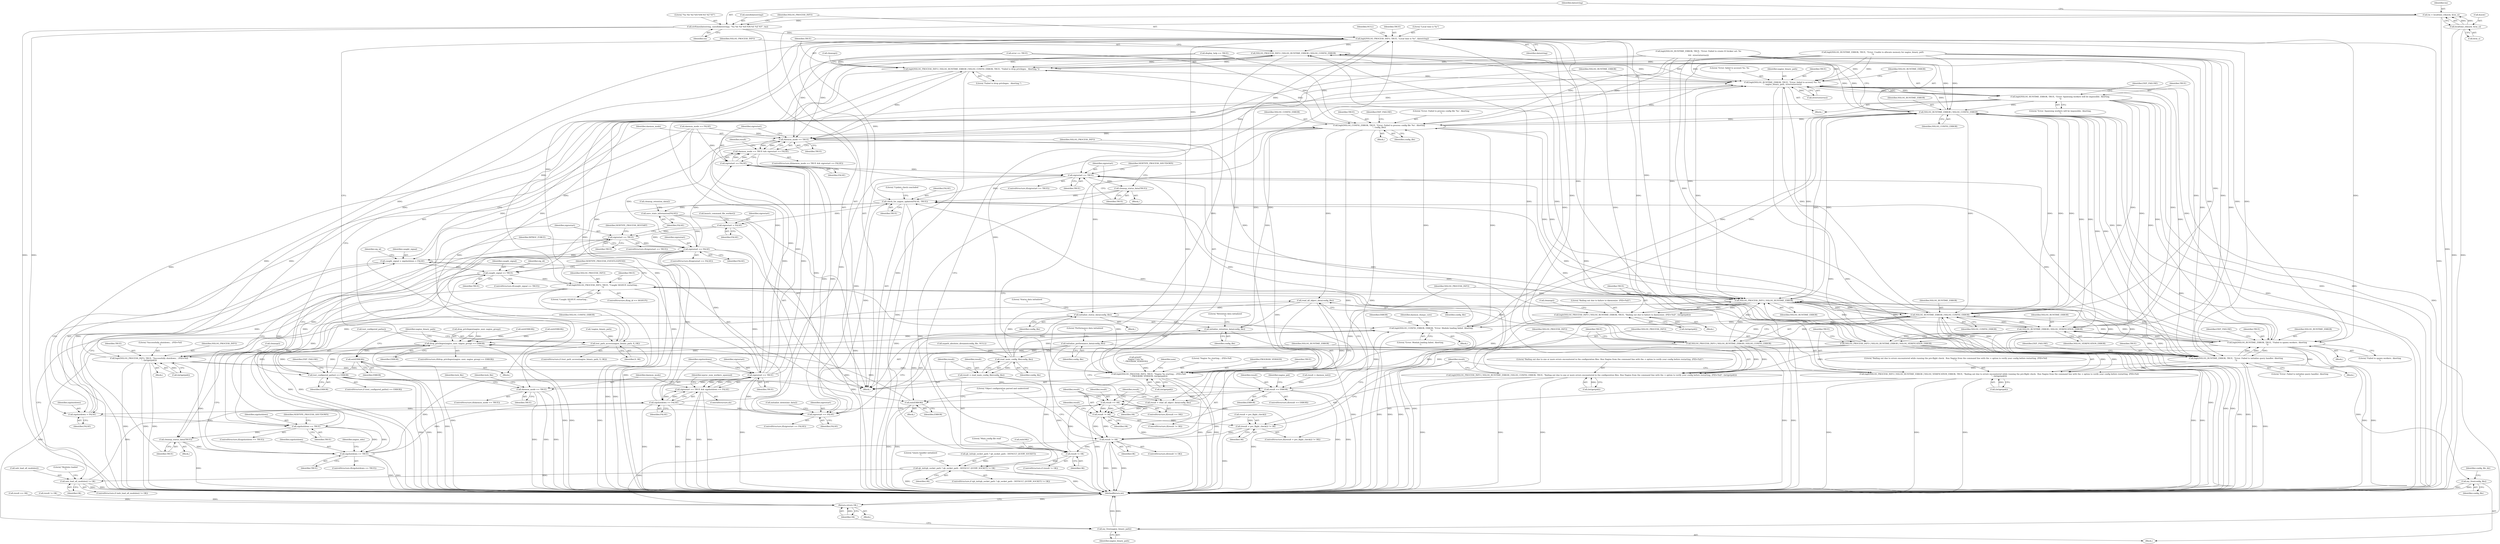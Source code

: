 digraph "0_nagioscore_1b197346d490df2e2d3b1dcce5ac6134ad0c8752@pointer" {
"1000881" [label="(Call,strftime(datestring, sizeof(datestring), \"%a %b %d %H:%M:%S %Z %Y\", tm))"];
"1000874" [label="(Call,tm = localtime_r(&now, &tm_s))"];
"1000876" [label="(Call,localtime_r(&now, &tm_s))"];
"1000887" [label="(Call,logit(NSLOG_PROCESS_INFO, TRUE, \"Local time is %s\", datestring))"];
"1000793" [label="(Call,NSLOG_PROCESS_INFO | NSLOG_RUNTIME_ERROR | NSLOG_CONFIG_ERROR)"];
"1000792" [label="(Call,logit(NSLOG_PROCESS_INFO | NSLOG_RUNTIME_ERROR | NSLOG_CONFIG_ERROR, TRUE, \"Failed to drop privileges.  Aborting.\"))"];
"1000808" [label="(Call,logit(NSLOG_RUNTIME_ERROR, TRUE, \"Error: failed to access() %s: %s\n\", nagios_binary_path, strerror(errno)))"];
"1000804" [label="(Call,test_path_access(nagios_binary_path, X_OK))"];
"1001235" [label="(Call,my_free(nagios_binary_path))"];
"1000815" [label="(Call,logit(NSLOG_RUNTIME_ERROR, TRUE, \"Error: Spawning workers will be impossible. Aborting.\n\"))"];
"1000795" [label="(Call,NSLOG_RUNTIME_ERROR | NSLOG_CONFIG_ERROR)"];
"1000755" [label="(Call,logit(NSLOG_CONFIG_ERROR, TRUE, \"Error: Failed to process config file '%s'. Aborting\n\", config_file))"];
"1000830" [label="(Call,daemon_mode == TRUE)"];
"1000829" [label="(Call,daemon_mode == TRUE && sigrestart == FALSE)"];
"1000845" [label="(Call,logit(NSLOG_PROCESS_INFO | NSLOG_RUNTIME_ERROR, TRUE, \"Bailing out due to failure to daemonize. (PID=%d)\", (int)getpid()))"];
"1000862" [label="(Call,logit(NSLOG_PROCESS_INFO, TRUE, \"Nagios %s starting... (PID=%d)\n\", PROGRAM_VERSION, (int)getpid()))"];
"1001224" [label="(Call,daemon_mode == TRUE)"];
"1000961" [label="(Call,logit(NSLOG_CONFIG_ERROR, ERROR, \"Error: Module loading failed. Aborting.\n\"))"];
"1000786" [label="(Call,drop_privileges(nagios_user, nagios_group) == ERROR)"];
"1000801" [label="(Call,exit(ERROR))"];
"1000822" [label="(Call,test_configured_paths() == ERROR)"];
"1000841" [label="(Call,result == ERROR)"];
"1000982" [label="(Call,result == OK)"];
"1000990" [label="(Call,result != OK)"];
"1001007" [label="(Call,(result = pre_flight_check()) != OK)"];
"1001024" [label="(Call,result != OK)"];
"1000751" [label="(Call,result != OK)"];
"1000901" [label="(Call,qh_init(qh_socket_path ? qh_socket_path : DEFAULT_QUERY_SOCKET) != OK)"];
"1000957" [label="(Call,neb_load_all_modules() != OK)"];
"1001237" [label="(Return,return OK;)"];
"1001041" [label="(Call,exit(ERROR))"];
"1000996" [label="(Call,NSLOG_RUNTIME_ERROR | NSLOG_CONFIG_ERROR)"];
"1000846" [label="(Call,NSLOG_PROCESS_INFO | NSLOG_RUNTIME_ERROR)"];
"1000909" [label="(Call,logit(NSLOG_RUNTIME_ERROR, TRUE, \"Error: Failed to initialize query handler. Aborting\n\"))"];
"1000926" [label="(Call,logit(NSLOG_RUNTIME_ERROR, TRUE, \"Failed to spawn workers. Aborting\n\"))"];
"1000993" [label="(Call,logit(NSLOG_PROCESS_INFO | NSLOG_RUNTIME_ERROR | NSLOG_CONFIG_ERROR, TRUE, \"Bailing out due to one or more errors encountered in the configuration files. Run Nagios from the command line with the -v option to verify your config before restarting. (PID=%d)\", (int)getpid()))"];
"1001029" [label="(Call,sigrestart == TRUE)"];
"1001033" [label="(Call,cleanup_status_data(TRUE))"];
"1001089" [label="(Call,check_for_nagios_updates(FALSE, TRUE))"];
"1001105" [label="(Call,sigrestart = FALSE)"];
"1001174" [label="(Call,sigrestart == TRUE)"];
"1001188" [label="(Call,sigrestart == FALSE)"];
"1000730" [label="(Call,caught_signal = sigshutdown = FALSE)"];
"1001146" [label="(Call,caught_signal == TRUE)"];
"1001154" [label="(Call,logit(NSLOG_PROCESS_INFO, TRUE, \"Caught SIGHUP, restarting...\n\"))"];
"1001164" [label="(Call,sigshutdown == TRUE)"];
"1001192" [label="(Call,cleanup_status_data(TRUE))"];
"1001197" [label="(Call,sigshutdown == TRUE)"];
"1001207" [label="(Call,logit(NSLOG_PROCESS_INFO, TRUE, \"Successfully shutdown... (PID=%d)\n\", (int)getpid()))"];
"1001217" [label="(Call,sigrestart == TRUE)"];
"1000833" [label="(Call,sigrestart == FALSE)"];
"1001058" [label="(Call,sigrestart == FALSE)"];
"1001216" [label="(Call,sigrestart == TRUE && sigshutdown == FALSE)"];
"1001220" [label="(Call,sigshutdown == FALSE)"];
"1000732" [label="(Call,sigshutdown = FALSE)"];
"1001182" [label="(Call,save_state_information(FALSE))"];
"1001015" [label="(Call,NSLOG_RUNTIME_ERROR | NSLOG_VERIFICATION_ERROR)"];
"1001013" [label="(Call,NSLOG_PROCESS_INFO | NSLOG_RUNTIME_ERROR | NSLOG_VERIFICATION_ERROR)"];
"1001012" [label="(Call,logit(NSLOG_PROCESS_INFO | NSLOG_RUNTIME_ERROR | NSLOG_VERIFICATION_ERROR, TRUE, \"Bailing out due to errors encountered while running the pre-flight check.  Run Nagios from the command line with the -v option to verify your config before restarting. (PID=%d)\n\", (int)getpid()))"];
"1000994" [label="(Call,NSLOG_PROCESS_INFO | NSLOG_RUNTIME_ERROR | NSLOG_CONFIG_ERROR)"];
"1000987" [label="(Call,read_all_object_data(config_file))"];
"1000985" [label="(Call,result = read_all_object_data(config_file))"];
"1001062" [label="(Call,initialize_status_data(config_file))"];
"1001069" [label="(Call,initialize_retention_data(config_file))"];
"1001079" [label="(Call,initialize_performance_data(config_file))"];
"1000748" [label="(Call,read_main_config_file(config_file))"];
"1000746" [label="(Call,result = read_main_config_file(config_file))"];
"1001231" [label="(Call,my_free(config_file))"];
"1001218" [label="(Identifier,sigrestart)"];
"1000830" [label="(Call,daemon_mode == TRUE)"];
"1000804" [label="(Call,test_path_access(nagios_binary_path, X_OK))"];
"1001057" [label="(ControlStructure,if(sigrestart == FALSE))"];
"1000840" [label="(ControlStructure,if(result == ERROR))"];
"1001193" [label="(Identifier,TRUE)"];
"1001189" [label="(Identifier,sigrestart)"];
"1001017" [label="(Identifier,NSLOG_VERIFICATION_ERROR)"];
"1000755" [label="(Call,logit(NSLOG_CONFIG_ERROR, TRUE, \"Error: Failed to process config file '%s'. Aborting\n\", config_file))"];
"1001061" [label="(Block,)"];
"1001107" [label="(Identifier,FALSE)"];
"1000994" [label="(Call,NSLOG_PROCESS_INFO | NSLOG_RUNTIME_ERROR | NSLOG_CONFIG_ERROR)"];
"1000808" [label="(Call,logit(NSLOG_RUNTIME_ERROR, TRUE, \"Error: failed to access() %s: %s\n\", nagios_binary_path, strerror(errno)))"];
"1000785" [label="(ControlStructure,if(drop_privileges(nagios_user, nagios_group) == ERROR))"];
"1000867" [label="(Call,(int)getpid())"];
"1001080" [label="(Identifier,config_file)"];
"1000733" [label="(Identifier,sigshutdown)"];
"1001105" [label="(Call,sigrestart = FALSE)"];
"1001082" [label="(Literal,\"Performance data initialized\n\")"];
"1000885" [label="(Literal,\"%a %b %d %H:%M:%S %Z %Y\")"];
"1001200" [label="(Block,)"];
"1001065" [label="(Literal,\"Status data initialized\n\")"];
"1000888" [label="(Identifier,NSLOG_PROCESS_INFO)"];
"1001182" [label="(Call,save_state_information(FALSE))"];
"1000835" [label="(Identifier,FALSE)"];
"1001108" [label="(Call,launch_command_file_worker())"];
"1001211" [label="(Call,(int)getpid())"];
"1000798" [label="(Identifier,TRUE)"];
"1001232" [label="(Identifier,config_file)"];
"1001154" [label="(Call,logit(NSLOG_PROCESS_INFO, TRUE, \"Caught SIGHUP, restarting...\n\"))"];
"1001222" [label="(Identifier,FALSE)"];
"1000998" [label="(Identifier,NSLOG_CONFIG_ERROR)"];
"1001001" [label="(Call,(int)getpid())"];
"1000802" [label="(Identifier,ERROR)"];
"1001026" [label="(Identifier,OK)"];
"1001175" [label="(Identifier,sigrestart)"];
"1000715" [label="(Call,logit(NSLOG_RUNTIME_ERROR, TRUE, \"Error: Failed to create IO broker set: %s\n\",\n\t\t\t\t  strerror(errno)))"];
"1000799" [label="(Literal,\"Failed to drop privileges.  Aborting.\")"];
"1000754" [label="(Block,)"];
"1000792" [label="(Call,logit(NSLOG_PROCESS_INFO | NSLOG_RUNTIME_ERROR | NSLOG_CONFIG_ERROR, TRUE, \"Failed to drop privileges.  Aborting.\"))"];
"1000854" [label="(Call,cleanup())"];
"1000832" [label="(Identifier,TRUE)"];
"1001150" [label="(ControlStructure,if(sig_id == SIGHUP))"];
"1000748" [label="(Call,read_main_config_file(config_file))"];
"1000874" [label="(Call,tm = localtime_r(&now, &tm_s))"];
"1001178" [label="(Identifier,NEBTYPE_PROCESS_RESTART)"];
"1001155" [label="(Identifier,NSLOG_PROCESS_INFO)"];
"1001216" [label="(Call,sigrestart == TRUE && sigshutdown == FALSE)"];
"1001060" [label="(Identifier,FALSE)"];
"1001011" [label="(Identifier,OK)"];
"1000997" [label="(Identifier,NSLOG_RUNTIME_ERROR)"];
"1000820" [label="(Identifier,EXIT_FAILURE)"];
"1000797" [label="(Identifier,NSLOG_CONFIG_ERROR)"];
"1000599" [label="(Call,result != OK)"];
"1000761" [label="(Identifier,EXIT_FAILURE)"];
"1001176" [label="(Identifier,TRUE)"];
"1000866" [label="(Identifier,PROGRAM_VERSION)"];
"1000926" [label="(Call,logit(NSLOG_RUNTIME_ERROR, TRUE, \"Failed to spawn workers. Aborting\n\"))"];
"1000907" [label="(Identifier,OK)"];
"1001016" [label="(Identifier,NSLOG_RUNTIME_ERROR)"];
"1000925" [label="(Block,)"];
"1000991" [label="(Identifier,result)"];
"1000962" [label="(Identifier,NSLOG_CONFIG_ERROR)"];
"1001221" [label="(Identifier,sigshutdown)"];
"1001070" [label="(Identifier,config_file)"];
"1001214" [label="(Call,cleanup())"];
"1000891" [label="(Identifier,datestring)"];
"1000793" [label="(Call,NSLOG_PROCESS_INFO | NSLOG_RUNTIME_ERROR | NSLOG_CONFIG_ERROR)"];
"1001192" [label="(Call,cleanup_status_data(TRUE))"];
"1001226" [label="(Identifier,TRUE)"];
"1000858" [label="(Identifier,nagios_pid)"];
"1000910" [label="(Identifier,NSLOG_RUNTIME_ERROR)"];
"1000959" [label="(Identifier,OK)"];
"1001106" [label="(Identifier,sigrestart)"];
"1001036" [label="(Identifier,NEBTYPE_PROCESS_SHUTDOWN)"];
"1000995" [label="(Identifier,NSLOG_PROCESS_INFO)"];
"1000823" [label="(Call,test_configured_paths())"];
"1000889" [label="(Identifier,TRUE)"];
"1001166" [label="(Identifier,TRUE)"];
"1001027" [label="(Block,)"];
"1000984" [label="(Identifier,OK)"];
"1001145" [label="(ControlStructure,if(caught_signal == TRUE))"];
"1001018" [label="(Identifier,TRUE)"];
"1001028" [label="(ControlStructure,if(sigrestart == TRUE))"];
"1001015" [label="(Call,NSLOG_RUNTIME_ERROR | NSLOG_VERIFICATION_ERROR)"];
"1000786" [label="(Call,drop_privileges(nagios_user, nagios_group) == ERROR)"];
"1000983" [label="(Identifier,result)"];
"1000815" [label="(Call,logit(NSLOG_RUNTIME_ERROR, TRUE, \"Error: Spawning workers will be impossible. Aborting.\n\"))"];
"1000806" [label="(Identifier,X_OK)"];
"1000844" [label="(Block,)"];
"1000958" [label="(Call,neb_load_all_modules())"];
"1000736" [label="(Identifier,sig_id)"];
"1000747" [label="(Identifier,result)"];
"1000811" [label="(Literal,\"Error: failed to access() %s: %s\n\")"];
"1001207" [label="(Call,logit(NSLOG_PROCESS_INFO, TRUE, \"Successfully shutdown... (PID=%d)\n\", (int)getpid()))"];
"1000966" [label="(Identifier,daemon_dumps_core)"];
"1001034" [label="(Identifier,TRUE)"];
"1001165" [label="(Identifier,sigshutdown)"];
"1000916" [label="(Literal,\"Query handler initialized\n\")"];
"1001188" [label="(Call,sigrestart == FALSE)"];
"1000982" [label="(Call,result == OK)"];
"1001235" [label="(Call,my_free(nagios_binary_path))"];
"1000703" [label="(Call,logit(NSLOG_RUNTIME_ERROR, TRUE, \"Error: Unable to allocate memory for nagios_binary_path\n\"))"];
"1001190" [label="(Identifier,FALSE)"];
"1000864" [label="(Identifier,TRUE)"];
"1000801" [label="(Call,exit(ERROR))"];
"1001191" [label="(Block,)"];
"1001042" [label="(Identifier,ERROR)"];
"1001147" [label="(Identifier,caught_signal)"];
"1001079" [label="(Call,initialize_performance_data(config_file))"];
"1000834" [label="(Identifier,sigrestart)"];
"1001072" [label="(Literal,\"Retention data initialized\n\")"];
"1001220" [label="(Call,sigshutdown == FALSE)"];
"1001183" [label="(Identifier,FALSE)"];
"1000986" [label="(Identifier,result)"];
"1000989" [label="(ControlStructure,if(result != OK))"];
"1000837" [label="(Call,result = daemon_init())"];
"1000829" [label="(Call,daemon_mode == TRUE && sigrestart == FALSE)"];
"1000987" [label="(Call,read_all_object_data(config_file))"];
"1000908" [label="(Block,)"];
"1001066" [label="(Call,initialize_downtime_data())"];
"1000877" [label="(Call,&now)"];
"1001000" [label="(Literal,\"Bailing out due to one or more errors encountered in the configuration files. Run Nagios from the command line with the -v option to verify your config before restarting. (PID=%d)\")"];
"1000929" [label="(Literal,\"Failed to spawn workers. Aborting\n\")"];
"1000752" [label="(Identifier,result)"];
"1000810" [label="(Identifier,TRUE)"];
"1000850" [label="(Literal,\"Bailing out due to failure to daemonize. (PID=%d)\")"];
"1001014" [label="(Identifier,NSLOG_PROCESS_INFO)"];
"1001009" [label="(Identifier,result)"];
"1000453" [label="(Call,exit(ERROR))"];
"1000750" [label="(ControlStructure,if (result != OK))"];
"1000794" [label="(Identifier,NSLOG_PROCESS_INFO)"];
"1000759" [label="(Identifier,config_file)"];
"1001224" [label="(Call,daemon_mode == TRUE)"];
"1000821" [label="(ControlStructure,if (test_configured_paths() == ERROR))"];
"1001031" [label="(Identifier,TRUE)"];
"1001148" [label="(Identifier,TRUE)"];
"1000890" [label="(Literal,\"Local time is %s\")"];
"1000828" [label="(ControlStructure,if(daemon_mode == TRUE && sigrestart == FALSE))"];
"1001007" [label="(Call,(result = pre_flight_check()) != OK)"];
"1001006" [label="(ControlStructure,if((result = pre_flight_check()) != OK))"];
"1000757" [label="(Identifier,TRUE)"];
"1000653" [label="(Call,result == OK)"];
"1000862" [label="(Call,logit(NSLOG_PROCESS_INFO, TRUE, \"Nagios %s starting... (PID=%d)\n\", PROGRAM_VERSION, (int)getpid()))"];
"1000700" [label="(Call,!nagios_binary_path)"];
"1000391" [label="(Call,error == TRUE)"];
"1000341" [label="(Call,printf(\"\nNagios Core %s\n\", PROGRAM_VERSION))"];
"1000900" [label="(ControlStructure,if (qh_init(qh_socket_path ? qh_socket_path : DEFAULT_QUERY_SOCKET) != OK))"];
"1000981" [label="(ControlStructure,if(result == OK))"];
"1001157" [label="(Literal,\"Caught SIGHUP, restarting...\n\")"];
"1001019" [label="(Literal,\"Bailing out due to errors encountered while running the pre-flight check.  Run Nagios from the command line with the -v option to verify your config before restarting. (PID=%d)\n\")"];
"1000795" [label="(Call,NSLOG_RUNTIME_ERROR | NSLOG_CONFIG_ERROR)"];
"1000758" [label="(Literal,\"Error: Failed to process config file '%s'. Aborting\n\")"];
"1000993" [label="(Call,logit(NSLOG_PROCESS_INFO | NSLOG_RUNTIME_ERROR | NSLOG_CONFIG_ERROR, TRUE, \"Bailing out due to one or more errors encountered in the configuration files. Run Nagios from the command line with the -v option to verify your config before restarting. (PID=%d)\", (int)getpid()))"];
"1000731" [label="(Identifier,caught_signal)"];
"1000886" [label="(Identifier,tm)"];
"1000807" [label="(Block,)"];
"1001168" [label="(Identifier,NEBTYPE_PROCESS_SHUTDOWN)"];
"1001209" [label="(Identifier,TRUE)"];
"1000827" [label="(Identifier,EXIT_FAILURE)"];
"1001236" [label="(Identifier,nagios_binary_path)"];
"1001032" [label="(Block,)"];
"1001146" [label="(Call,caught_signal == TRUE)"];
"1001210" [label="(Literal,\"Successfully shutdown... (PID=%d)\n\")"];
"1001059" [label="(Identifier,sigrestart)"];
"1000822" [label="(Call,test_configured_paths() == ERROR)"];
"1001195" [label="(Identifier,WPROC_FORCE)"];
"1001156" [label="(Identifier,TRUE)"];
"1001237" [label="(Return,return OK;)"];
"1001063" [label="(Identifier,config_file)"];
"1000849" [label="(Identifier,TRUE)"];
"1000816" [label="(Identifier,NSLOG_RUNTIME_ERROR)"];
"1001231" [label="(Call,my_free(config_file))"];
"1001023" [label="(ControlStructure,if(result != OK))"];
"1000732" [label="(Call,sigshutdown = FALSE)"];
"1001202" [label="(Identifier,nagios_iobs)"];
"1001058" [label="(Call,sigrestart == FALSE)"];
"1001159" [label="(Identifier,NEBTYPE_PROCESS_EVENTLOOPEND)"];
"1000723" [label="(ControlStructure,do)"];
"1001008" [label="(Call,result = pre_flight_check())"];
"1000956" [label="(ControlStructure,if (neb_load_all_modules() != OK))"];
"1001174" [label="(Call,sigrestart == TRUE)"];
"1000841" [label="(Call,result == ERROR)"];
"1001062" [label="(Call,initialize_status_data(config_file))"];
"1001012" [label="(Call,logit(NSLOG_PROCESS_INFO | NSLOG_RUNTIME_ERROR | NSLOG_VERIFICATION_ERROR, TRUE, \"Bailing out due to errors encountered while running the pre-flight check.  Run Nagios from the command line with the -v option to verify your config before restarting. (PID=%d)\n\", (int)getpid()))"];
"1000871" [label="(Identifier,now)"];
"1001223" [label="(ControlStructure,if(daemon_mode == TRUE))"];
"1000893" [label="(Identifier,NULL)"];
"1001090" [label="(Identifier,FALSE)"];
"1001219" [label="(Identifier,TRUE)"];
"1000726" [label="(Identifier,wproc_num_workers_spawned)"];
"1000963" [label="(Identifier,ERROR)"];
"1000437" [label="(Call,exit(ERROR))"];
"1000985" [label="(Call,result = read_all_object_data(config_file))"];
"1000838" [label="(Identifier,result)"];
"1001197" [label="(Call,sigshutdown == TRUE)"];
"1001196" [label="(ControlStructure,if(sigshutdown == TRUE))"];
"1000790" [label="(Identifier,ERROR)"];
"1000756" [label="(Identifier,NSLOG_CONFIG_ERROR)"];
"1001163" [label="(ControlStructure,if(sigshutdown == TRUE))"];
"1000380" [label="(Call,exit(OK))"];
"1000394" [label="(Call,display_help == TRUE)"];
"1000730" [label="(Call,caught_signal = sigshutdown = FALSE)"];
"1000881" [label="(Call,strftime(datestring, sizeof(datestring), \"%a %b %d %H:%M:%S %Z %Y\", tm))"];
"1001199" [label="(Identifier,TRUE)"];
"1000875" [label="(Identifier,tm)"];
"1000957" [label="(Call,neb_load_all_modules() != OK)"];
"1001029" [label="(Call,sigrestart == TRUE)"];
"1000901" [label="(Call,qh_init(qh_socket_path ? qh_socket_path : DEFAULT_QUERY_SOCKET) != OK)"];
"1000803" [label="(ControlStructure,if (test_path_access(nagios_binary_path, X_OK)))"];
"1001230" [label="(Identifier,lock_file)"];
"1000831" [label="(Identifier,daemon_mode)"];
"1001187" [label="(ControlStructure,if(sigrestart == FALSE))"];
"1000887" [label="(Call,logit(NSLOG_PROCESS_INFO, TRUE, \"Local time is %s\", datestring))"];
"1001044" [label="(Literal,\"Object configuration parsed and understood\n\")"];
"1000678" [label="(Block,)"];
"1001030" [label="(Identifier,sigrestart)"];
"1000883" [label="(Call,sizeof(datestring))"];
"1000842" [label="(Identifier,result)"];
"1000845" [label="(Call,logit(NSLOG_PROCESS_INFO | NSLOG_RUNTIME_ERROR, TRUE, \"Bailing out due to failure to daemonize. (PID=%d)\", (int)getpid()))"];
"1000911" [label="(Identifier,TRUE)"];
"1000791" [label="(Block,)"];
"1000927" [label="(Identifier,NSLOG_RUNTIME_ERROR)"];
"1001198" [label="(Identifier,sigshutdown)"];
"1001208" [label="(Identifier,NSLOG_PROCESS_INFO)"];
"1000457" [label="(Call,nspath_absolute_dirname(config_file, NULL))"];
"1000824" [label="(Identifier,ERROR)"];
"1000805" [label="(Identifier,nagios_binary_path)"];
"1001234" [label="(Identifier,config_file_dir)"];
"1001041" [label="(Call,exit(ERROR))"];
"1001238" [label="(Identifier,OK)"];
"1000847" [label="(Identifier,NSLOG_PROCESS_INFO)"];
"1000876" [label="(Call,localtime_r(&now, &tm_s))"];
"1000960" [label="(Block,)"];
"1001239" [label="(MethodReturn,int)"];
"1000964" [label="(Literal,\"Error: Module loading failed. Aborting.\n\")"];
"1000912" [label="(Literal,\"Error: Failed to initialize query handler. Aborting\n\")"];
"1001093" [label="(Literal,\"Update check concluded\n\")"];
"1000931" [label="(Identifier,EXIT_FAILURE)"];
"1000851" [label="(Call,(int)getpid())"];
"1000863" [label="(Identifier,NSLOG_PROCESS_INFO)"];
"1000902" [label="(Call,qh_init(qh_socket_path ? qh_socket_path : DEFAULT_QUERY_SOCKET))"];
"1000961" [label="(Call,logit(NSLOG_CONFIG_ERROR, ERROR, \"Error: Module loading failed. Aborting.\n\"))"];
"1000787" [label="(Call,drop_privileges(nagios_user, nagios_group))"];
"1001089" [label="(Call,check_for_nagios_updates(FALSE, TRUE))"];
"1001217" [label="(Call,sigrestart == TRUE)"];
"1001225" [label="(Identifier,daemon_mode)"];
"1000809" [label="(Identifier,NSLOG_RUNTIME_ERROR)"];
"1001025" [label="(Identifier,result)"];
"1000751" [label="(Call,result != OK)"];
"1000746" [label="(Call,result = read_main_config_file(config_file))"];
"1000724" [label="(Block,)"];
"1000833" [label="(Call,sigrestart == FALSE)"];
"1000865" [label="(Literal,\"Nagios %s starting... (PID=%d)\n\")"];
"1000973" [label="(Literal,\"Modules loaded\n\")"];
"1001069" [label="(Call,initialize_retention_data(config_file))"];
"1000812" [label="(Identifier,nagios_binary_path)"];
"1000914" [label="(Identifier,EXIT_FAILURE)"];
"1000800" [label="(Call,cleanup())"];
"1001091" [label="(Identifier,TRUE)"];
"1001184" [label="(Call,cleanup_retention_data())"];
"1000928" [label="(Identifier,TRUE)"];
"1001033" [label="(Call,cleanup_status_data(TRUE))"];
"1000200" [label="(Block,)"];
"1001152" [label="(Identifier,sig_id)"];
"1001024" [label="(Call,result != OK)"];
"1001013" [label="(Call,NSLOG_PROCESS_INFO | NSLOG_RUNTIME_ERROR | NSLOG_VERIFICATION_ERROR)"];
"1000818" [label="(Literal,\"Error: Spawning workers will be impossible. Aborting.\n\")"];
"1000337" [label="(Call,daemon_mode == FALSE)"];
"1000882" [label="(Identifier,datestring)"];
"1001228" [label="(Identifier,lock_file)"];
"1000992" [label="(Identifier,OK)"];
"1000749" [label="(Identifier,config_file)"];
"1000846" [label="(Call,NSLOG_PROCESS_INFO | NSLOG_RUNTIME_ERROR)"];
"1000763" [label="(Literal,\"Main config file read\n\")"];
"1000999" [label="(Identifier,TRUE)"];
"1000843" [label="(Identifier,ERROR)"];
"1001020" [label="(Call,(int)getpid())"];
"1000817" [label="(Identifier,TRUE)"];
"1001173" [label="(ControlStructure,if(sigrestart == TRUE))"];
"1000848" [label="(Identifier,NSLOG_RUNTIME_ERROR)"];
"1000988" [label="(Identifier,config_file)"];
"1000813" [label="(Call,strerror(errno))"];
"1000909" [label="(Call,logit(NSLOG_RUNTIME_ERROR, TRUE, \"Error: Failed to initialize query handler. Aborting\n\"))"];
"1000879" [label="(Call,&tm_s)"];
"1001164" [label="(Call,sigshutdown == TRUE)"];
"1000753" [label="(Identifier,OK)"];
"1000734" [label="(Identifier,FALSE)"];
"1000796" [label="(Identifier,NSLOG_RUNTIME_ERROR)"];
"1000990" [label="(Call,result != OK)"];
"1000996" [label="(Call,NSLOG_RUNTIME_ERROR | NSLOG_CONFIG_ERROR)"];
"1000881" -> "1000724"  [label="AST: "];
"1000881" -> "1000886"  [label="CFG: "];
"1000882" -> "1000881"  [label="AST: "];
"1000883" -> "1000881"  [label="AST: "];
"1000885" -> "1000881"  [label="AST: "];
"1000886" -> "1000881"  [label="AST: "];
"1000888" -> "1000881"  [label="CFG: "];
"1000881" -> "1001239"  [label="DDG: "];
"1000881" -> "1001239"  [label="DDG: "];
"1000874" -> "1000881"  [label="DDG: "];
"1000881" -> "1000887"  [label="DDG: "];
"1000874" -> "1000724"  [label="AST: "];
"1000874" -> "1000876"  [label="CFG: "];
"1000875" -> "1000874"  [label="AST: "];
"1000876" -> "1000874"  [label="AST: "];
"1000882" -> "1000874"  [label="CFG: "];
"1000874" -> "1001239"  [label="DDG: "];
"1000876" -> "1000874"  [label="DDG: "];
"1000876" -> "1000874"  [label="DDG: "];
"1000876" -> "1000879"  [label="CFG: "];
"1000877" -> "1000876"  [label="AST: "];
"1000879" -> "1000876"  [label="AST: "];
"1000876" -> "1001239"  [label="DDG: "];
"1000876" -> "1001239"  [label="DDG: "];
"1000887" -> "1000724"  [label="AST: "];
"1000887" -> "1000891"  [label="CFG: "];
"1000888" -> "1000887"  [label="AST: "];
"1000889" -> "1000887"  [label="AST: "];
"1000890" -> "1000887"  [label="AST: "];
"1000891" -> "1000887"  [label="AST: "];
"1000893" -> "1000887"  [label="CFG: "];
"1000887" -> "1001239"  [label="DDG: "];
"1000887" -> "1001239"  [label="DDG: "];
"1000887" -> "1001239"  [label="DDG: "];
"1000887" -> "1000793"  [label="DDG: "];
"1000887" -> "1000846"  [label="DDG: "];
"1000887" -> "1000862"  [label="DDG: "];
"1000862" -> "1000887"  [label="DDG: "];
"1000862" -> "1000887"  [label="DDG: "];
"1000887" -> "1000909"  [label="DDG: "];
"1000887" -> "1000926"  [label="DDG: "];
"1000887" -> "1000994"  [label="DDG: "];
"1000887" -> "1000993"  [label="DDG: "];
"1000887" -> "1001013"  [label="DDG: "];
"1000887" -> "1001012"  [label="DDG: "];
"1000887" -> "1001029"  [label="DDG: "];
"1000887" -> "1001089"  [label="DDG: "];
"1000887" -> "1001154"  [label="DDG: "];
"1000887" -> "1001207"  [label="DDG: "];
"1000793" -> "1000792"  [label="AST: "];
"1000793" -> "1000795"  [label="CFG: "];
"1000794" -> "1000793"  [label="AST: "];
"1000795" -> "1000793"  [label="AST: "];
"1000798" -> "1000793"  [label="CFG: "];
"1000793" -> "1001239"  [label="DDG: "];
"1000793" -> "1000792"  [label="DDG: "];
"1000793" -> "1000792"  [label="DDG: "];
"1001154" -> "1000793"  [label="DDG: "];
"1001207" -> "1000793"  [label="DDG: "];
"1000994" -> "1000793"  [label="DDG: "];
"1001013" -> "1000793"  [label="DDG: "];
"1000795" -> "1000793"  [label="DDG: "];
"1000795" -> "1000793"  [label="DDG: "];
"1000793" -> "1000846"  [label="DDG: "];
"1000793" -> "1000862"  [label="DDG: "];
"1000792" -> "1000791"  [label="AST: "];
"1000792" -> "1000799"  [label="CFG: "];
"1000798" -> "1000792"  [label="AST: "];
"1000799" -> "1000792"  [label="AST: "];
"1000800" -> "1000792"  [label="CFG: "];
"1000792" -> "1001239"  [label="DDG: "];
"1000792" -> "1001239"  [label="DDG: "];
"1000394" -> "1000792"  [label="DDG: "];
"1000755" -> "1000792"  [label="DDG: "];
"1000715" -> "1000792"  [label="DDG: "];
"1000391" -> "1000792"  [label="DDG: "];
"1000703" -> "1000792"  [label="DDG: "];
"1001217" -> "1000792"  [label="DDG: "];
"1000792" -> "1000808"  [label="DDG: "];
"1000792" -> "1000830"  [label="DDG: "];
"1000808" -> "1000807"  [label="AST: "];
"1000808" -> "1000813"  [label="CFG: "];
"1000809" -> "1000808"  [label="AST: "];
"1000810" -> "1000808"  [label="AST: "];
"1000811" -> "1000808"  [label="AST: "];
"1000812" -> "1000808"  [label="AST: "];
"1000813" -> "1000808"  [label="AST: "];
"1000816" -> "1000808"  [label="CFG: "];
"1000808" -> "1001239"  [label="DDG: "];
"1000808" -> "1001239"  [label="DDG: "];
"1000808" -> "1000804"  [label="DDG: "];
"1000795" -> "1000808"  [label="DDG: "];
"1001015" -> "1000808"  [label="DDG: "];
"1000926" -> "1000808"  [label="DDG: "];
"1000996" -> "1000808"  [label="DDG: "];
"1000703" -> "1000808"  [label="DDG: "];
"1000703" -> "1000808"  [label="DDG: "];
"1000815" -> "1000808"  [label="DDG: "];
"1000715" -> "1000808"  [label="DDG: "];
"1000715" -> "1000808"  [label="DDG: "];
"1000846" -> "1000808"  [label="DDG: "];
"1000909" -> "1000808"  [label="DDG: "];
"1000394" -> "1000808"  [label="DDG: "];
"1000755" -> "1000808"  [label="DDG: "];
"1000391" -> "1000808"  [label="DDG: "];
"1001217" -> "1000808"  [label="DDG: "];
"1000804" -> "1000808"  [label="DDG: "];
"1000813" -> "1000808"  [label="DDG: "];
"1000808" -> "1000815"  [label="DDG: "];
"1000808" -> "1000815"  [label="DDG: "];
"1000808" -> "1001235"  [label="DDG: "];
"1000804" -> "1000803"  [label="AST: "];
"1000804" -> "1000806"  [label="CFG: "];
"1000805" -> "1000804"  [label="AST: "];
"1000806" -> "1000804"  [label="AST: "];
"1000809" -> "1000804"  [label="CFG: "];
"1000823" -> "1000804"  [label="CFG: "];
"1000804" -> "1001239"  [label="DDG: "];
"1000804" -> "1001239"  [label="DDG: "];
"1000700" -> "1000804"  [label="DDG: "];
"1000804" -> "1001235"  [label="DDG: "];
"1001235" -> "1000678"  [label="AST: "];
"1001235" -> "1001236"  [label="CFG: "];
"1001236" -> "1001235"  [label="AST: "];
"1001238" -> "1001235"  [label="CFG: "];
"1001235" -> "1001239"  [label="DDG: "];
"1001235" -> "1001239"  [label="DDG: "];
"1000815" -> "1000807"  [label="AST: "];
"1000815" -> "1000818"  [label="CFG: "];
"1000816" -> "1000815"  [label="AST: "];
"1000817" -> "1000815"  [label="AST: "];
"1000818" -> "1000815"  [label="AST: "];
"1000820" -> "1000815"  [label="CFG: "];
"1000815" -> "1001239"  [label="DDG: "];
"1000815" -> "1001239"  [label="DDG: "];
"1000815" -> "1000795"  [label="DDG: "];
"1000815" -> "1000830"  [label="DDG: "];
"1000815" -> "1000846"  [label="DDG: "];
"1000815" -> "1000909"  [label="DDG: "];
"1000815" -> "1000926"  [label="DDG: "];
"1000815" -> "1000996"  [label="DDG: "];
"1000815" -> "1001015"  [label="DDG: "];
"1000795" -> "1000797"  [label="CFG: "];
"1000796" -> "1000795"  [label="AST: "];
"1000797" -> "1000795"  [label="AST: "];
"1000795" -> "1001239"  [label="DDG: "];
"1000795" -> "1001239"  [label="DDG: "];
"1000795" -> "1000755"  [label="DDG: "];
"1001015" -> "1000795"  [label="DDG: "];
"1000926" -> "1000795"  [label="DDG: "];
"1000996" -> "1000795"  [label="DDG: "];
"1000996" -> "1000795"  [label="DDG: "];
"1000703" -> "1000795"  [label="DDG: "];
"1000715" -> "1000795"  [label="DDG: "];
"1000846" -> "1000795"  [label="DDG: "];
"1000909" -> "1000795"  [label="DDG: "];
"1000961" -> "1000795"  [label="DDG: "];
"1000755" -> "1000795"  [label="DDG: "];
"1000795" -> "1000846"  [label="DDG: "];
"1000795" -> "1000909"  [label="DDG: "];
"1000795" -> "1000926"  [label="DDG: "];
"1000795" -> "1000961"  [label="DDG: "];
"1000795" -> "1000996"  [label="DDG: "];
"1000795" -> "1000996"  [label="DDG: "];
"1000795" -> "1001015"  [label="DDG: "];
"1000755" -> "1000754"  [label="AST: "];
"1000755" -> "1000759"  [label="CFG: "];
"1000756" -> "1000755"  [label="AST: "];
"1000757" -> "1000755"  [label="AST: "];
"1000758" -> "1000755"  [label="AST: "];
"1000759" -> "1000755"  [label="AST: "];
"1000761" -> "1000755"  [label="CFG: "];
"1000755" -> "1001239"  [label="DDG: "];
"1000755" -> "1001239"  [label="DDG: "];
"1000996" -> "1000755"  [label="DDG: "];
"1000961" -> "1000755"  [label="DDG: "];
"1000394" -> "1000755"  [label="DDG: "];
"1000715" -> "1000755"  [label="DDG: "];
"1000391" -> "1000755"  [label="DDG: "];
"1000703" -> "1000755"  [label="DDG: "];
"1001217" -> "1000755"  [label="DDG: "];
"1000748" -> "1000755"  [label="DDG: "];
"1000755" -> "1000830"  [label="DDG: "];
"1000755" -> "1000961"  [label="DDG: "];
"1000755" -> "1000987"  [label="DDG: "];
"1000755" -> "1000996"  [label="DDG: "];
"1000755" -> "1001062"  [label="DDG: "];
"1000755" -> "1001069"  [label="DDG: "];
"1000830" -> "1000829"  [label="AST: "];
"1000830" -> "1000832"  [label="CFG: "];
"1000831" -> "1000830"  [label="AST: "];
"1000832" -> "1000830"  [label="AST: "];
"1000834" -> "1000830"  [label="CFG: "];
"1000829" -> "1000830"  [label="CFG: "];
"1000830" -> "1000829"  [label="DDG: "];
"1000830" -> "1000829"  [label="DDG: "];
"1000337" -> "1000830"  [label="DDG: "];
"1000394" -> "1000830"  [label="DDG: "];
"1000715" -> "1000830"  [label="DDG: "];
"1000391" -> "1000830"  [label="DDG: "];
"1000703" -> "1000830"  [label="DDG: "];
"1001217" -> "1000830"  [label="DDG: "];
"1000830" -> "1000845"  [label="DDG: "];
"1000830" -> "1000862"  [label="DDG: "];
"1000830" -> "1001224"  [label="DDG: "];
"1000829" -> "1000828"  [label="AST: "];
"1000829" -> "1000833"  [label="CFG: "];
"1000833" -> "1000829"  [label="AST: "];
"1000838" -> "1000829"  [label="CFG: "];
"1000863" -> "1000829"  [label="CFG: "];
"1000829" -> "1001239"  [label="DDG: "];
"1000833" -> "1000829"  [label="DDG: "];
"1000833" -> "1000829"  [label="DDG: "];
"1001188" -> "1000829"  [label="DDG: "];
"1000845" -> "1000844"  [label="AST: "];
"1000845" -> "1000851"  [label="CFG: "];
"1000846" -> "1000845"  [label="AST: "];
"1000849" -> "1000845"  [label="AST: "];
"1000850" -> "1000845"  [label="AST: "];
"1000851" -> "1000845"  [label="AST: "];
"1000854" -> "1000845"  [label="CFG: "];
"1000845" -> "1001239"  [label="DDG: "];
"1000845" -> "1001239"  [label="DDG: "];
"1000846" -> "1000845"  [label="DDG: "];
"1000846" -> "1000845"  [label="DDG: "];
"1000851" -> "1000845"  [label="DDG: "];
"1000845" -> "1000862"  [label="DDG: "];
"1000862" -> "1000724"  [label="AST: "];
"1000862" -> "1000867"  [label="CFG: "];
"1000863" -> "1000862"  [label="AST: "];
"1000864" -> "1000862"  [label="AST: "];
"1000865" -> "1000862"  [label="AST: "];
"1000866" -> "1000862"  [label="AST: "];
"1000867" -> "1000862"  [label="AST: "];
"1000871" -> "1000862"  [label="CFG: "];
"1000862" -> "1001239"  [label="DDG: "];
"1000862" -> "1001239"  [label="DDG: "];
"1000862" -> "1001239"  [label="DDG: "];
"1001154" -> "1000862"  [label="DDG: "];
"1001207" -> "1000862"  [label="DDG: "];
"1000846" -> "1000862"  [label="DDG: "];
"1000994" -> "1000862"  [label="DDG: "];
"1001013" -> "1000862"  [label="DDG: "];
"1000341" -> "1000862"  [label="DDG: "];
"1000867" -> "1000862"  [label="DDG: "];
"1001224" -> "1001223"  [label="AST: "];
"1001224" -> "1001226"  [label="CFG: "];
"1001225" -> "1001224"  [label="AST: "];
"1001226" -> "1001224"  [label="AST: "];
"1001228" -> "1001224"  [label="CFG: "];
"1001230" -> "1001224"  [label="CFG: "];
"1001224" -> "1001239"  [label="DDG: "];
"1001224" -> "1001239"  [label="DDG: "];
"1001224" -> "1001239"  [label="DDG: "];
"1001217" -> "1001224"  [label="DDG: "];
"1000961" -> "1000960"  [label="AST: "];
"1000961" -> "1000964"  [label="CFG: "];
"1000962" -> "1000961"  [label="AST: "];
"1000963" -> "1000961"  [label="AST: "];
"1000964" -> "1000961"  [label="AST: "];
"1000966" -> "1000961"  [label="CFG: "];
"1000961" -> "1001239"  [label="DDG: "];
"1000961" -> "1001239"  [label="DDG: "];
"1000961" -> "1001239"  [label="DDG: "];
"1000961" -> "1000786"  [label="DDG: "];
"1000996" -> "1000961"  [label="DDG: "];
"1000841" -> "1000961"  [label="DDG: "];
"1000822" -> "1000961"  [label="DDG: "];
"1000961" -> "1000996"  [label="DDG: "];
"1000961" -> "1001041"  [label="DDG: "];
"1000786" -> "1000785"  [label="AST: "];
"1000786" -> "1000790"  [label="CFG: "];
"1000787" -> "1000786"  [label="AST: "];
"1000790" -> "1000786"  [label="AST: "];
"1000794" -> "1000786"  [label="CFG: "];
"1000805" -> "1000786"  [label="CFG: "];
"1000786" -> "1001239"  [label="DDG: "];
"1000786" -> "1001239"  [label="DDG: "];
"1000787" -> "1000786"  [label="DDG: "];
"1000787" -> "1000786"  [label="DDG: "];
"1000841" -> "1000786"  [label="DDG: "];
"1000822" -> "1000786"  [label="DDG: "];
"1001041" -> "1000786"  [label="DDG: "];
"1000437" -> "1000786"  [label="DDG: "];
"1000453" -> "1000786"  [label="DDG: "];
"1000786" -> "1000801"  [label="DDG: "];
"1000786" -> "1000822"  [label="DDG: "];
"1000801" -> "1000791"  [label="AST: "];
"1000801" -> "1000802"  [label="CFG: "];
"1000802" -> "1000801"  [label="AST: "];
"1000805" -> "1000801"  [label="CFG: "];
"1000801" -> "1001239"  [label="DDG: "];
"1000801" -> "1000822"  [label="DDG: "];
"1000822" -> "1000821"  [label="AST: "];
"1000822" -> "1000824"  [label="CFG: "];
"1000823" -> "1000822"  [label="AST: "];
"1000824" -> "1000822"  [label="AST: "];
"1000827" -> "1000822"  [label="CFG: "];
"1000831" -> "1000822"  [label="CFG: "];
"1000822" -> "1001239"  [label="DDG: "];
"1000822" -> "1001239"  [label="DDG: "];
"1000822" -> "1001239"  [label="DDG: "];
"1000822" -> "1000841"  [label="DDG: "];
"1000822" -> "1001041"  [label="DDG: "];
"1000841" -> "1000840"  [label="AST: "];
"1000841" -> "1000843"  [label="CFG: "];
"1000842" -> "1000841"  [label="AST: "];
"1000843" -> "1000841"  [label="AST: "];
"1000847" -> "1000841"  [label="CFG: "];
"1000858" -> "1000841"  [label="CFG: "];
"1000841" -> "1001239"  [label="DDG: "];
"1000841" -> "1001239"  [label="DDG: "];
"1000837" -> "1000841"  [label="DDG: "];
"1000841" -> "1000982"  [label="DDG: "];
"1000841" -> "1001041"  [label="DDG: "];
"1000982" -> "1000981"  [label="AST: "];
"1000982" -> "1000984"  [label="CFG: "];
"1000983" -> "1000982"  [label="AST: "];
"1000984" -> "1000982"  [label="AST: "];
"1000986" -> "1000982"  [label="CFG: "];
"1000991" -> "1000982"  [label="CFG: "];
"1000982" -> "1001239"  [label="DDG: "];
"1000751" -> "1000982"  [label="DDG: "];
"1000957" -> "1000982"  [label="DDG: "];
"1000982" -> "1000990"  [label="DDG: "];
"1000982" -> "1000990"  [label="DDG: "];
"1000990" -> "1000989"  [label="AST: "];
"1000990" -> "1000992"  [label="CFG: "];
"1000991" -> "1000990"  [label="AST: "];
"1000992" -> "1000990"  [label="AST: "];
"1000995" -> "1000990"  [label="CFG: "];
"1001009" -> "1000990"  [label="CFG: "];
"1000985" -> "1000990"  [label="DDG: "];
"1000990" -> "1001007"  [label="DDG: "];
"1000990" -> "1001024"  [label="DDG: "];
"1000990" -> "1001024"  [label="DDG: "];
"1001007" -> "1001006"  [label="AST: "];
"1001007" -> "1001011"  [label="CFG: "];
"1001008" -> "1001007"  [label="AST: "];
"1001011" -> "1001007"  [label="AST: "];
"1001014" -> "1001007"  [label="CFG: "];
"1001025" -> "1001007"  [label="CFG: "];
"1001007" -> "1001239"  [label="DDG: "];
"1001008" -> "1001007"  [label="DDG: "];
"1001007" -> "1001024"  [label="DDG: "];
"1001024" -> "1001023"  [label="AST: "];
"1001024" -> "1001026"  [label="CFG: "];
"1001025" -> "1001024"  [label="AST: "];
"1001026" -> "1001024"  [label="AST: "];
"1001030" -> "1001024"  [label="CFG: "];
"1001044" -> "1001024"  [label="CFG: "];
"1001024" -> "1001239"  [label="DDG: "];
"1001024" -> "1001239"  [label="DDG: "];
"1001024" -> "1001239"  [label="DDG: "];
"1001024" -> "1000751"  [label="DDG: "];
"1001008" -> "1001024"  [label="DDG: "];
"1001024" -> "1001237"  [label="DDG: "];
"1000751" -> "1000750"  [label="AST: "];
"1000751" -> "1000753"  [label="CFG: "];
"1000752" -> "1000751"  [label="AST: "];
"1000753" -> "1000751"  [label="AST: "];
"1000756" -> "1000751"  [label="CFG: "];
"1000763" -> "1000751"  [label="CFG: "];
"1000746" -> "1000751"  [label="DDG: "];
"1000380" -> "1000751"  [label="DDG: "];
"1000751" -> "1000901"  [label="DDG: "];
"1000901" -> "1000900"  [label="AST: "];
"1000901" -> "1000907"  [label="CFG: "];
"1000902" -> "1000901"  [label="AST: "];
"1000907" -> "1000901"  [label="AST: "];
"1000910" -> "1000901"  [label="CFG: "];
"1000916" -> "1000901"  [label="CFG: "];
"1000901" -> "1001239"  [label="DDG: "];
"1000901" -> "1001239"  [label="DDG: "];
"1000902" -> "1000901"  [label="DDG: "];
"1000901" -> "1000957"  [label="DDG: "];
"1000957" -> "1000956"  [label="AST: "];
"1000957" -> "1000959"  [label="CFG: "];
"1000958" -> "1000957"  [label="AST: "];
"1000959" -> "1000957"  [label="AST: "];
"1000962" -> "1000957"  [label="CFG: "];
"1000973" -> "1000957"  [label="CFG: "];
"1000957" -> "1001239"  [label="DDG: "];
"1000957" -> "1001239"  [label="DDG: "];
"1001237" -> "1000200"  [label="AST: "];
"1001237" -> "1001238"  [label="CFG: "];
"1001238" -> "1001237"  [label="AST: "];
"1001239" -> "1001237"  [label="CFG: "];
"1001237" -> "1001239"  [label="DDG: "];
"1001238" -> "1001237"  [label="DDG: "];
"1000653" -> "1001237"  [label="DDG: "];
"1000599" -> "1001237"  [label="DDG: "];
"1001041" -> "1001027"  [label="AST: "];
"1001041" -> "1001042"  [label="CFG: "];
"1001042" -> "1001041"  [label="AST: "];
"1001044" -> "1001041"  [label="CFG: "];
"1001041" -> "1001239"  [label="DDG: "];
"1001041" -> "1001239"  [label="DDG: "];
"1000996" -> "1000994"  [label="AST: "];
"1000996" -> "1000998"  [label="CFG: "];
"1000997" -> "1000996"  [label="AST: "];
"1000998" -> "1000996"  [label="AST: "];
"1000994" -> "1000996"  [label="CFG: "];
"1000996" -> "1001239"  [label="DDG: "];
"1000996" -> "1001239"  [label="DDG: "];
"1000996" -> "1000846"  [label="DDG: "];
"1000996" -> "1000909"  [label="DDG: "];
"1000996" -> "1000926"  [label="DDG: "];
"1000996" -> "1000994"  [label="DDG: "];
"1000996" -> "1000994"  [label="DDG: "];
"1001015" -> "1000996"  [label="DDG: "];
"1000926" -> "1000996"  [label="DDG: "];
"1000703" -> "1000996"  [label="DDG: "];
"1000715" -> "1000996"  [label="DDG: "];
"1000846" -> "1000996"  [label="DDG: "];
"1000909" -> "1000996"  [label="DDG: "];
"1000996" -> "1001015"  [label="DDG: "];
"1000846" -> "1000848"  [label="CFG: "];
"1000847" -> "1000846"  [label="AST: "];
"1000848" -> "1000846"  [label="AST: "];
"1000849" -> "1000846"  [label="CFG: "];
"1000846" -> "1001239"  [label="DDG: "];
"1001154" -> "1000846"  [label="DDG: "];
"1001207" -> "1000846"  [label="DDG: "];
"1000994" -> "1000846"  [label="DDG: "];
"1001013" -> "1000846"  [label="DDG: "];
"1001015" -> "1000846"  [label="DDG: "];
"1000926" -> "1000846"  [label="DDG: "];
"1000703" -> "1000846"  [label="DDG: "];
"1000715" -> "1000846"  [label="DDG: "];
"1000909" -> "1000846"  [label="DDG: "];
"1000846" -> "1000909"  [label="DDG: "];
"1000846" -> "1000926"  [label="DDG: "];
"1000846" -> "1001015"  [label="DDG: "];
"1000909" -> "1000908"  [label="AST: "];
"1000909" -> "1000912"  [label="CFG: "];
"1000910" -> "1000909"  [label="AST: "];
"1000911" -> "1000909"  [label="AST: "];
"1000912" -> "1000909"  [label="AST: "];
"1000914" -> "1000909"  [label="CFG: "];
"1000909" -> "1001239"  [label="DDG: "];
"1000909" -> "1001239"  [label="DDG: "];
"1001015" -> "1000909"  [label="DDG: "];
"1000926" -> "1000909"  [label="DDG: "];
"1000703" -> "1000909"  [label="DDG: "];
"1000715" -> "1000909"  [label="DDG: "];
"1000909" -> "1000926"  [label="DDG: "];
"1000909" -> "1000926"  [label="DDG: "];
"1000909" -> "1000993"  [label="DDG: "];
"1000909" -> "1001015"  [label="DDG: "];
"1000909" -> "1001012"  [label="DDG: "];
"1000909" -> "1001029"  [label="DDG: "];
"1000909" -> "1001089"  [label="DDG: "];
"1000926" -> "1000925"  [label="AST: "];
"1000926" -> "1000929"  [label="CFG: "];
"1000927" -> "1000926"  [label="AST: "];
"1000928" -> "1000926"  [label="AST: "];
"1000929" -> "1000926"  [label="AST: "];
"1000931" -> "1000926"  [label="CFG: "];
"1000926" -> "1001239"  [label="DDG: "];
"1000926" -> "1001239"  [label="DDG: "];
"1001015" -> "1000926"  [label="DDG: "];
"1000703" -> "1000926"  [label="DDG: "];
"1000715" -> "1000926"  [label="DDG: "];
"1000926" -> "1000993"  [label="DDG: "];
"1000926" -> "1001015"  [label="DDG: "];
"1000926" -> "1001012"  [label="DDG: "];
"1000926" -> "1001029"  [label="DDG: "];
"1000926" -> "1001089"  [label="DDG: "];
"1000993" -> "1000989"  [label="AST: "];
"1000993" -> "1001001"  [label="CFG: "];
"1000994" -> "1000993"  [label="AST: "];
"1000999" -> "1000993"  [label="AST: "];
"1001000" -> "1000993"  [label="AST: "];
"1001001" -> "1000993"  [label="AST: "];
"1001025" -> "1000993"  [label="CFG: "];
"1000993" -> "1001239"  [label="DDG: "];
"1000993" -> "1001239"  [label="DDG: "];
"1000993" -> "1001239"  [label="DDG: "];
"1000994" -> "1000993"  [label="DDG: "];
"1000994" -> "1000993"  [label="DDG: "];
"1001001" -> "1000993"  [label="DDG: "];
"1000993" -> "1001029"  [label="DDG: "];
"1000993" -> "1001089"  [label="DDG: "];
"1001029" -> "1001028"  [label="AST: "];
"1001029" -> "1001031"  [label="CFG: "];
"1001030" -> "1001029"  [label="AST: "];
"1001031" -> "1001029"  [label="AST: "];
"1001034" -> "1001029"  [label="CFG: "];
"1001036" -> "1001029"  [label="CFG: "];
"1000833" -> "1001029"  [label="DDG: "];
"1001217" -> "1001029"  [label="DDG: "];
"1001012" -> "1001029"  [label="DDG: "];
"1001029" -> "1001033"  [label="DDG: "];
"1001029" -> "1001058"  [label="DDG: "];
"1001029" -> "1001089"  [label="DDG: "];
"1001033" -> "1001032"  [label="AST: "];
"1001033" -> "1001034"  [label="CFG: "];
"1001034" -> "1001033"  [label="AST: "];
"1001036" -> "1001033"  [label="CFG: "];
"1001033" -> "1001239"  [label="DDG: "];
"1001033" -> "1001089"  [label="DDG: "];
"1001089" -> "1000724"  [label="AST: "];
"1001089" -> "1001091"  [label="CFG: "];
"1001090" -> "1001089"  [label="AST: "];
"1001091" -> "1001089"  [label="AST: "];
"1001093" -> "1001089"  [label="CFG: "];
"1001089" -> "1001239"  [label="DDG: "];
"1001058" -> "1001089"  [label="DDG: "];
"1001012" -> "1001089"  [label="DDG: "];
"1001089" -> "1001105"  [label="DDG: "];
"1001089" -> "1001146"  [label="DDG: "];
"1001089" -> "1001182"  [label="DDG: "];
"1001105" -> "1000724"  [label="AST: "];
"1001105" -> "1001107"  [label="CFG: "];
"1001106" -> "1001105"  [label="AST: "];
"1001107" -> "1001105"  [label="AST: "];
"1001108" -> "1001105"  [label="CFG: "];
"1001105" -> "1001174"  [label="DDG: "];
"1001105" -> "1001188"  [label="DDG: "];
"1001174" -> "1001173"  [label="AST: "];
"1001174" -> "1001176"  [label="CFG: "];
"1001175" -> "1001174"  [label="AST: "];
"1001176" -> "1001174"  [label="AST: "];
"1001178" -> "1001174"  [label="CFG: "];
"1001183" -> "1001174"  [label="CFG: "];
"1001164" -> "1001174"  [label="DDG: "];
"1001174" -> "1001188"  [label="DDG: "];
"1001174" -> "1001192"  [label="DDG: "];
"1001174" -> "1001197"  [label="DDG: "];
"1001188" -> "1001187"  [label="AST: "];
"1001188" -> "1001190"  [label="CFG: "];
"1001189" -> "1001188"  [label="AST: "];
"1001190" -> "1001188"  [label="AST: "];
"1001193" -> "1001188"  [label="CFG: "];
"1001195" -> "1001188"  [label="CFG: "];
"1001188" -> "1001239"  [label="DDG: "];
"1001188" -> "1001239"  [label="DDG: "];
"1001188" -> "1000730"  [label="DDG: "];
"1001188" -> "1000732"  [label="DDG: "];
"1001188" -> "1000833"  [label="DDG: "];
"1001188" -> "1001058"  [label="DDG: "];
"1001182" -> "1001188"  [label="DDG: "];
"1001188" -> "1001217"  [label="DDG: "];
"1001188" -> "1001220"  [label="DDG: "];
"1000730" -> "1000724"  [label="AST: "];
"1000730" -> "1000732"  [label="CFG: "];
"1000731" -> "1000730"  [label="AST: "];
"1000732" -> "1000730"  [label="AST: "];
"1000736" -> "1000730"  [label="CFG: "];
"1000732" -> "1000730"  [label="DDG: "];
"1000337" -> "1000730"  [label="DDG: "];
"1001220" -> "1000730"  [label="DDG: "];
"1000730" -> "1001146"  [label="DDG: "];
"1001146" -> "1001145"  [label="AST: "];
"1001146" -> "1001148"  [label="CFG: "];
"1001147" -> "1001146"  [label="AST: "];
"1001148" -> "1001146"  [label="AST: "];
"1001152" -> "1001146"  [label="CFG: "];
"1001159" -> "1001146"  [label="CFG: "];
"1001146" -> "1001239"  [label="DDG: "];
"1001146" -> "1001239"  [label="DDG: "];
"1001146" -> "1001154"  [label="DDG: "];
"1001146" -> "1001164"  [label="DDG: "];
"1001154" -> "1001150"  [label="AST: "];
"1001154" -> "1001157"  [label="CFG: "];
"1001155" -> "1001154"  [label="AST: "];
"1001156" -> "1001154"  [label="AST: "];
"1001157" -> "1001154"  [label="AST: "];
"1001159" -> "1001154"  [label="CFG: "];
"1001154" -> "1001239"  [label="DDG: "];
"1001154" -> "1001239"  [label="DDG: "];
"1000994" -> "1001154"  [label="DDG: "];
"1001013" -> "1001154"  [label="DDG: "];
"1001154" -> "1001164"  [label="DDG: "];
"1001154" -> "1001207"  [label="DDG: "];
"1001164" -> "1001163"  [label="AST: "];
"1001164" -> "1001166"  [label="CFG: "];
"1001165" -> "1001164"  [label="AST: "];
"1001166" -> "1001164"  [label="AST: "];
"1001168" -> "1001164"  [label="CFG: "];
"1001175" -> "1001164"  [label="CFG: "];
"1000732" -> "1001164"  [label="DDG: "];
"1001164" -> "1001192"  [label="DDG: "];
"1001164" -> "1001197"  [label="DDG: "];
"1001164" -> "1001197"  [label="DDG: "];
"1001192" -> "1001191"  [label="AST: "];
"1001192" -> "1001193"  [label="CFG: "];
"1001193" -> "1001192"  [label="AST: "];
"1001195" -> "1001192"  [label="CFG: "];
"1001192" -> "1001239"  [label="DDG: "];
"1001192" -> "1001197"  [label="DDG: "];
"1001197" -> "1001196"  [label="AST: "];
"1001197" -> "1001199"  [label="CFG: "];
"1001198" -> "1001197"  [label="AST: "];
"1001199" -> "1001197"  [label="AST: "];
"1001202" -> "1001197"  [label="CFG: "];
"1001214" -> "1001197"  [label="CFG: "];
"1001197" -> "1001239"  [label="DDG: "];
"1001197" -> "1001239"  [label="DDG: "];
"1001197" -> "1001207"  [label="DDG: "];
"1001197" -> "1001217"  [label="DDG: "];
"1001197" -> "1001220"  [label="DDG: "];
"1001207" -> "1001200"  [label="AST: "];
"1001207" -> "1001211"  [label="CFG: "];
"1001208" -> "1001207"  [label="AST: "];
"1001209" -> "1001207"  [label="AST: "];
"1001210" -> "1001207"  [label="AST: "];
"1001211" -> "1001207"  [label="AST: "];
"1001214" -> "1001207"  [label="CFG: "];
"1001207" -> "1001239"  [label="DDG: "];
"1001207" -> "1001239"  [label="DDG: "];
"1001207" -> "1001239"  [label="DDG: "];
"1000994" -> "1001207"  [label="DDG: "];
"1001013" -> "1001207"  [label="DDG: "];
"1001211" -> "1001207"  [label="DDG: "];
"1001207" -> "1001217"  [label="DDG: "];
"1001217" -> "1001216"  [label="AST: "];
"1001217" -> "1001219"  [label="CFG: "];
"1001218" -> "1001217"  [label="AST: "];
"1001219" -> "1001217"  [label="AST: "];
"1001221" -> "1001217"  [label="CFG: "];
"1001216" -> "1001217"  [label="CFG: "];
"1001217" -> "1001239"  [label="DDG: "];
"1001217" -> "1000833"  [label="DDG: "];
"1001217" -> "1001058"  [label="DDG: "];
"1001217" -> "1001216"  [label="DDG: "];
"1001217" -> "1001216"  [label="DDG: "];
"1000833" -> "1000835"  [label="CFG: "];
"1000834" -> "1000833"  [label="AST: "];
"1000835" -> "1000833"  [label="AST: "];
"1000337" -> "1000833"  [label="DDG: "];
"1001220" -> "1000833"  [label="DDG: "];
"1000833" -> "1001058"  [label="DDG: "];
"1000833" -> "1001058"  [label="DDG: "];
"1001058" -> "1001057"  [label="AST: "];
"1001058" -> "1001060"  [label="CFG: "];
"1001059" -> "1001058"  [label="AST: "];
"1001060" -> "1001058"  [label="AST: "];
"1001063" -> "1001058"  [label="CFG: "];
"1001066" -> "1001058"  [label="CFG: "];
"1000337" -> "1001058"  [label="DDG: "];
"1001220" -> "1001058"  [label="DDG: "];
"1001216" -> "1000723"  [label="AST: "];
"1001216" -> "1001220"  [label="CFG: "];
"1001220" -> "1001216"  [label="AST: "];
"1000726" -> "1001216"  [label="CFG: "];
"1001225" -> "1001216"  [label="CFG: "];
"1001216" -> "1001239"  [label="DDG: "];
"1001216" -> "1001239"  [label="DDG: "];
"1001216" -> "1001239"  [label="DDG: "];
"1001220" -> "1001216"  [label="DDG: "];
"1001220" -> "1001216"  [label="DDG: "];
"1001220" -> "1001222"  [label="CFG: "];
"1001221" -> "1001220"  [label="AST: "];
"1001222" -> "1001220"  [label="AST: "];
"1001220" -> "1001239"  [label="DDG: "];
"1001220" -> "1001239"  [label="DDG: "];
"1001220" -> "1000732"  [label="DDG: "];
"1000732" -> "1000734"  [label="CFG: "];
"1000733" -> "1000732"  [label="AST: "];
"1000734" -> "1000732"  [label="AST: "];
"1000337" -> "1000732"  [label="DDG: "];
"1001182" -> "1000724"  [label="AST: "];
"1001182" -> "1001183"  [label="CFG: "];
"1001183" -> "1001182"  [label="AST: "];
"1001184" -> "1001182"  [label="CFG: "];
"1001182" -> "1001239"  [label="DDG: "];
"1001015" -> "1001013"  [label="AST: "];
"1001015" -> "1001017"  [label="CFG: "];
"1001016" -> "1001015"  [label="AST: "];
"1001017" -> "1001015"  [label="AST: "];
"1001013" -> "1001015"  [label="CFG: "];
"1001015" -> "1001239"  [label="DDG: "];
"1001015" -> "1001239"  [label="DDG: "];
"1001015" -> "1001013"  [label="DDG: "];
"1001015" -> "1001013"  [label="DDG: "];
"1000703" -> "1001015"  [label="DDG: "];
"1000715" -> "1001015"  [label="DDG: "];
"1001013" -> "1001012"  [label="AST: "];
"1001014" -> "1001013"  [label="AST: "];
"1001018" -> "1001013"  [label="CFG: "];
"1001013" -> "1001239"  [label="DDG: "];
"1001013" -> "1001239"  [label="DDG: "];
"1001013" -> "1001012"  [label="DDG: "];
"1001013" -> "1001012"  [label="DDG: "];
"1001012" -> "1001006"  [label="AST: "];
"1001012" -> "1001020"  [label="CFG: "];
"1001018" -> "1001012"  [label="AST: "];
"1001019" -> "1001012"  [label="AST: "];
"1001020" -> "1001012"  [label="AST: "];
"1001025" -> "1001012"  [label="CFG: "];
"1001012" -> "1001239"  [label="DDG: "];
"1001012" -> "1001239"  [label="DDG: "];
"1001012" -> "1001239"  [label="DDG: "];
"1001020" -> "1001012"  [label="DDG: "];
"1000995" -> "1000994"  [label="AST: "];
"1000999" -> "1000994"  [label="CFG: "];
"1000994" -> "1001239"  [label="DDG: "];
"1000994" -> "1001239"  [label="DDG: "];
"1000987" -> "1000985"  [label="AST: "];
"1000987" -> "1000988"  [label="CFG: "];
"1000988" -> "1000987"  [label="AST: "];
"1000985" -> "1000987"  [label="CFG: "];
"1000987" -> "1000985"  [label="DDG: "];
"1000748" -> "1000987"  [label="DDG: "];
"1000987" -> "1001062"  [label="DDG: "];
"1000987" -> "1001069"  [label="DDG: "];
"1000985" -> "1000981"  [label="AST: "];
"1000986" -> "1000985"  [label="AST: "];
"1000991" -> "1000985"  [label="CFG: "];
"1000985" -> "1001239"  [label="DDG: "];
"1001062" -> "1001061"  [label="AST: "];
"1001062" -> "1001063"  [label="CFG: "];
"1001063" -> "1001062"  [label="AST: "];
"1001065" -> "1001062"  [label="CFG: "];
"1001062" -> "1001239"  [label="DDG: "];
"1000748" -> "1001062"  [label="DDG: "];
"1001062" -> "1001069"  [label="DDG: "];
"1001069" -> "1000724"  [label="AST: "];
"1001069" -> "1001070"  [label="CFG: "];
"1001070" -> "1001069"  [label="AST: "];
"1001072" -> "1001069"  [label="CFG: "];
"1001069" -> "1001239"  [label="DDG: "];
"1000748" -> "1001069"  [label="DDG: "];
"1001069" -> "1001079"  [label="DDG: "];
"1001079" -> "1000724"  [label="AST: "];
"1001079" -> "1001080"  [label="CFG: "];
"1001080" -> "1001079"  [label="AST: "];
"1001082" -> "1001079"  [label="CFG: "];
"1001079" -> "1001239"  [label="DDG: "];
"1001079" -> "1000748"  [label="DDG: "];
"1001079" -> "1001231"  [label="DDG: "];
"1000748" -> "1000746"  [label="AST: "];
"1000748" -> "1000749"  [label="CFG: "];
"1000749" -> "1000748"  [label="AST: "];
"1000746" -> "1000748"  [label="CFG: "];
"1000748" -> "1000746"  [label="DDG: "];
"1000457" -> "1000748"  [label="DDG: "];
"1000746" -> "1000724"  [label="AST: "];
"1000747" -> "1000746"  [label="AST: "];
"1000752" -> "1000746"  [label="CFG: "];
"1000746" -> "1001239"  [label="DDG: "];
"1001231" -> "1000678"  [label="AST: "];
"1001231" -> "1001232"  [label="CFG: "];
"1001232" -> "1001231"  [label="AST: "];
"1001234" -> "1001231"  [label="CFG: "];
"1001231" -> "1001239"  [label="DDG: "];
"1001231" -> "1001239"  [label="DDG: "];
}
